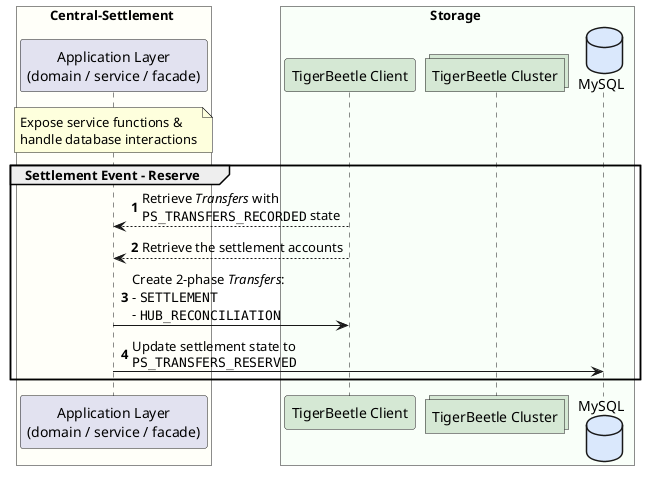 @startuml

box Central-Settlement #FFFFF9
    participant "Application Layer\n(domain / service / facade)" as cs_domain

    note over cs_domain
        Expose service functions &
        handle database interactions
    end note
end box

box Storage #F9FFF9
	participant "TigerBeetle Client" as tb_client #D5E8D4
	collections "TigerBeetle Cluster" as tb_nodes #D5E8D4
	database "MySQL" as cs_db #DAE8FC
end box

autonumber
group Settlement Event - Reserve
    'cs_domain -> cs_domain : Current state is **""PS_TRANSFERS_RECORDED""**, invoke ""settlementTransfersReserve"".
    'cs_domain -> cs_db : Lookup base settlement data.
    cs_domain <-- tb_client : Retrieve //Transfers// with \n""PS_TRANSFERS_RECORDED"" state
    cs_domain <-- tb_client : Retrieve the settlement accounts
    cs_domain -> tb_client : Create 2-phase //Transfers//:\n- ""SETTLEMENT""\n- ""HUB_RECONCILIATION""
    cs_domain -> cs_db : Update settlement state to \n""PS_TRANSFERS_RESERVED""
    'cs_domain --> cs_db : Perform the following inserts/updates against the database:\n*--//transferStateChange//-- Built in TB.\n*--//participantPosition//-- Built in TB.\n*--//participantPositionChange//-- Built in TB.
    'cs_domain -> tb_client : Lookup accounts associated with settlement via CS-TB interface:\n*//**tbLookupAccountsForSettlement**// - Based on ""settlementId"".
    'cs_domain -> tb_client : Create 2-phase transfer via CS-TB interface:\n*//**tbSettlementTransferReserve**//\n\n1x - __""SETTLEMENT""__:\n**//uuid()//** as ""id"",\n**//orgTransferId//** as ""user_data"".\n\n1x - __""HUB_RECONCILIATION""__:\n**//uuid()//** as ""id""\n**//orgTransferId//** as ""user_data"".
    'cs_domain -> cs_domain : Determine state and counters for settlement accounts.
    'cs_domain -> cs_domain : Continue the settlement process.
end

@enduml
